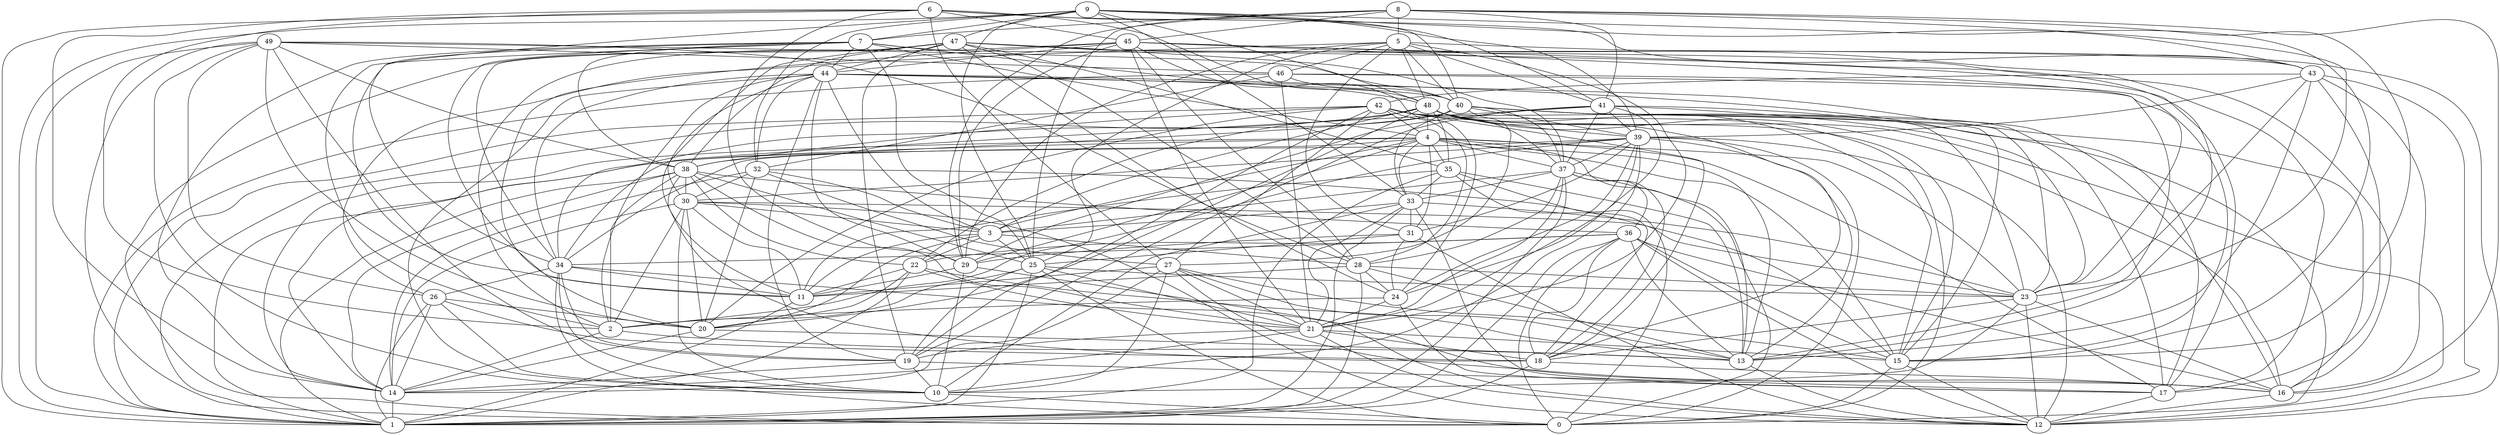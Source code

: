 digraph GG_graph {

subgraph G_graph {
edge [color = black]
"18" -> "1" [dir = none]
"46" -> "1" [dir = none]
"46" -> "32" [dir = none]
"46" -> "21" [dir = none]
"37" -> "18" [dir = none]
"37" -> "1" [dir = none]
"37" -> "21" [dir = none]
"47" -> "0" [dir = none]
"47" -> "37" [dir = none]
"47" -> "19" [dir = none]
"47" -> "17" [dir = none]
"5" -> "25" [dir = none]
"5" -> "40" [dir = none]
"5" -> "29" [dir = none]
"5" -> "21" [dir = none]
"5" -> "43" [dir = none]
"9" -> "47" [dir = none]
"9" -> "1" [dir = none]
"9" -> "7" [dir = none]
"9" -> "33" [dir = none]
"9" -> "34" [dir = none]
"9" -> "40" [dir = none]
"27" -> "16" [dir = none]
"27" -> "14" [dir = none]
"27" -> "10" [dir = none]
"27" -> "13" [dir = none]
"35" -> "18" [dir = none]
"35" -> "33" [dir = none]
"38" -> "1" [dir = none]
"38" -> "22" [dir = none]
"38" -> "14" [dir = none]
"8" -> "15" [dir = none]
"8" -> "29" [dir = none]
"8" -> "7" [dir = none]
"8" -> "41" [dir = none]
"10" -> "0" [dir = none]
"7" -> "14" [dir = none]
"7" -> "4" [dir = none]
"7" -> "11" [dir = none]
"7" -> "12" [dir = none]
"7" -> "44" [dir = none]
"7" -> "2" [dir = none]
"25" -> "1" [dir = none]
"25" -> "21" [dir = none]
"25" -> "23" [dir = none]
"2" -> "14" [dir = none]
"26" -> "14" [dir = none]
"26" -> "1" [dir = none]
"26" -> "18" [dir = none]
"32" -> "27" [dir = none]
"32" -> "15" [dir = none]
"32" -> "14" [dir = none]
"32" -> "20" [dir = none]
"32" -> "30" [dir = none]
"32" -> "3" [dir = none]
"13" -> "12" [dir = none]
"15" -> "0" [dir = none]
"29" -> "10" [dir = none]
"29" -> "11" [dir = none]
"4" -> "35" [dir = none]
"4" -> "17" [dir = none]
"4" -> "34" [dir = none]
"4" -> "13" [dir = none]
"4" -> "23" [dir = none]
"4" -> "29" [dir = none]
"4" -> "15" [dir = none]
"36" -> "34" [dir = none]
"36" -> "16" [dir = none]
"36" -> "13" [dir = none]
"36" -> "1" [dir = none]
"36" -> "15" [dir = none]
"22" -> "20" [dir = none]
"40" -> "23" [dir = none]
"40" -> "37" [dir = none]
"40" -> "27" [dir = none]
"40" -> "34" [dir = none]
"40" -> "38" [dir = none]
"33" -> "10" [dir = none]
"33" -> "31" [dir = none]
"33" -> "21" [dir = none]
"33" -> "23" [dir = none]
"33" -> "1" [dir = none]
"48" -> "39" [dir = none]
"48" -> "4" [dir = none]
"48" -> "1" [dir = none]
"48" -> "12" [dir = none]
"48" -> "22" [dir = none]
"39" -> "30" [dir = none]
"39" -> "10" [dir = none]
"39" -> "14" [dir = none]
"39" -> "37" [dir = none]
"39" -> "21" [dir = none]
"31" -> "24" [dir = none]
"31" -> "12" [dir = none]
"44" -> "17" [dir = none]
"44" -> "3" [dir = none]
"44" -> "32" [dir = none]
"44" -> "40" [dir = none]
"41" -> "29" [dir = none]
"41" -> "34" [dir = none]
"28" -> "1" [dir = none]
"28" -> "13" [dir = none]
"28" -> "24" [dir = none]
"30" -> "11" [dir = none]
"30" -> "12" [dir = none]
"30" -> "20" [dir = none]
"30" -> "14" [dir = none]
"30" -> "23" [dir = none]
"3" -> "22" [dir = none]
"3" -> "11" [dir = none]
"45" -> "29" [dir = none]
"45" -> "13" [dir = none]
"45" -> "23" [dir = none]
"45" -> "28" [dir = none]
"6" -> "48" [dir = none]
"6" -> "14" [dir = none]
"6" -> "29" [dir = none]
"6" -> "43" [dir = none]
"19" -> "17" [dir = none]
"19" -> "14" [dir = none]
"43" -> "12" [dir = none]
"43" -> "23" [dir = none]
"43" -> "17" [dir = none]
"43" -> "13" [dir = none]
"43" -> "16" [dir = none]
"34" -> "10" [dir = none]
"34" -> "0" [dir = none]
"34" -> "26" [dir = none]
"14" -> "1" [dir = none]
"20" -> "14" [dir = none]
"23" -> "12" [dir = none]
"23" -> "10" [dir = none]
"21" -> "19" [dir = none]
"21" -> "18" [dir = none]
"21" -> "14" [dir = none]
"49" -> "1" [dir = none]
"49" -> "26" [dir = none]
"49" -> "19" [dir = none]
"42" -> "4" [dir = none]
"42" -> "23" [dir = none]
"42" -> "0" [dir = none]
"42" -> "15" [dir = none]
"42" -> "1" [dir = none]
"42" -> "20" [dir = none]
"24" -> "2" [dir = none]
"24" -> "21" [dir = none]
"24" -> "17" [dir = none]
"38" -> "36" [dir = none]
"7" -> "20" [dir = none]
"34" -> "16" [dir = none]
"25" -> "19" [dir = none]
"48" -> "37" [dir = none]
"44" -> "34" [dir = none]
"9" -> "41" [dir = none]
"25" -> "2" [dir = none]
"42" -> "19" [dir = none]
"23" -> "18" [dir = none]
"47" -> "44" [dir = none]
"47" -> "24" [dir = none]
"27" -> "21" [dir = none]
"31" -> "25" [dir = none]
"45" -> "2" [dir = none]
"11" -> "1" [dir = none]
"41" -> "0" [dir = none]
"22" -> "21" [dir = none]
"3" -> "25" [dir = none]
"47" -> "16" [dir = none]
"44" -> "2" [dir = none]
"37" -> "13" [dir = none]
"28" -> "23" [dir = none]
"47" -> "35" [dir = none]
"37" -> "3" [dir = none]
"35" -> "11" [dir = none]
"5" -> "26" [dir = none]
"48" -> "3" [dir = none]
"22" -> "1" [dir = none]
"18" -> "16" [dir = none]
"3" -> "28" [dir = none]
"38" -> "2" [dir = none]
"4" -> "0" [dir = none]
"30" -> "10" [dir = none]
"5" -> "48" [dir = none]
"41" -> "24" [dir = none]
"6" -> "45" [dir = none]
"39" -> "0" [dir = none]
"28" -> "11" [dir = none]
"36" -> "12" [dir = none]
"41" -> "19" [dir = none]
"49" -> "0" [dir = none]
"8" -> "16" [dir = none]
"49" -> "46" [dir = none]
"38" -> "21" [dir = none]
"40" -> "33" [dir = none]
"45" -> "21" [dir = none]
"27" -> "11" [dir = none]
"48" -> "15" [dir = none]
"42" -> "38" [dir = none]
"19" -> "10" [dir = none]
"47" -> "28" [dir = none]
"43" -> "39" [dir = none]
"47" -> "34" [dir = none]
"48" -> "35" [dir = none]
"49" -> "40" [dir = none]
"4" -> "3" [dir = none]
"6" -> "1" [dir = none]
"39" -> "31" [dir = none]
"42" -> "28" [dir = none]
"37" -> "36" [dir = none]
"49" -> "10" [dir = none]
"35" -> "1" [dir = none]
"30" -> "3" [dir = none]
"4" -> "1" [dir = none]
"35" -> "13" [dir = none]
"49" -> "20" [dir = none]
"49" -> "38" [dir = none]
"40" -> "39" [dir = none]
"41" -> "37" [dir = none]
"43" -> "42" [dir = none]
"45" -> "17" [dir = none]
"46" -> "13" [dir = none]
"9" -> "32" [dir = none]
"9" -> "43" [dir = none]
"44" -> "19" [dir = none]
"8" -> "25" [dir = none]
"36" -> "0" [dir = none]
"33" -> "17" [dir = none]
"45" -> "11" [dir = none]
"39" -> "24" [dir = none]
"16" -> "12" [dir = none]
"35" -> "0" [dir = none]
"5" -> "41" [dir = none]
"36" -> "18" [dir = none]
"45" -> "24" [dir = none]
"38" -> "25" [dir = none]
"47" -> "30" [dir = none]
"46" -> "15" [dir = none]
"37" -> "33" [dir = none]
"25" -> "0" [dir = none]
"48" -> "20" [dir = none]
"49" -> "28" [dir = none]
"48" -> "16" [dir = none]
"34" -> "11" [dir = none]
"23" -> "16" [dir = none]
"5" -> "31" [dir = none]
"46" -> "40" [dir = none]
"26" -> "20" [dir = none]
"45" -> "44" [dir = none]
"41" -> "23" [dir = none]
"27" -> "15" [dir = none]
"40" -> "17" [dir = none]
"22" -> "13" [dir = none]
"5" -> "46" [dir = none]
"7" -> "25" [dir = none]
"39" -> "13" [dir = none]
"29" -> "12" [dir = none]
"38" -> "30" [dir = none]
"9" -> "25" [dir = none]
"44" -> "10" [dir = none]
"34" -> "19" [dir = none]
"4" -> "31" [dir = none]
"47" -> "38" [dir = none]
"26" -> "10" [dir = none]
"6" -> "2" [dir = none]
"8" -> "23" [dir = none]
"7" -> "48" [dir = none]
"3" -> "20" [dir = none]
"4" -> "33" [dir = none]
"17" -> "12" [dir = none]
"36" -> "22" [dir = none]
"21" -> "15" [dir = none]
"33" -> "3" [dir = none]
"6" -> "27" [dir = none]
"44" -> "16" [dir = none]
"8" -> "45" [dir = none]
"31" -> "29" [dir = none]
"42" -> "18" [dir = none]
"39" -> "12" [dir = none]
"48" -> "18" [dir = none]
"44" -> "11" [dir = none]
"40" -> "16" [dir = none]
"8" -> "5" [dir = none]
"15" -> "12" [dir = none]
"40" -> "15" [dir = none]
"21" -> "12" [dir = none]
"7" -> "38" [dir = none]
"22" -> "11" [dir = none]
"41" -> "39" [dir = none]
"9" -> "48" [dir = none]
"6" -> "39" [dir = none]
"38" -> "18" [dir = none]
"9" -> "15" [dir = none]
"42" -> "27" [dir = none]
"2" -> "13" [dir = none]
"44" -> "29" [dir = none]
"30" -> "2" [dir = none]
"39" -> "2" [dir = none]
"4" -> "14" [dir = none]
"4" -> "37" [dir = none]
"20" -> "13" [dir = none]
"37" -> "28" [dir = none]
}

}
